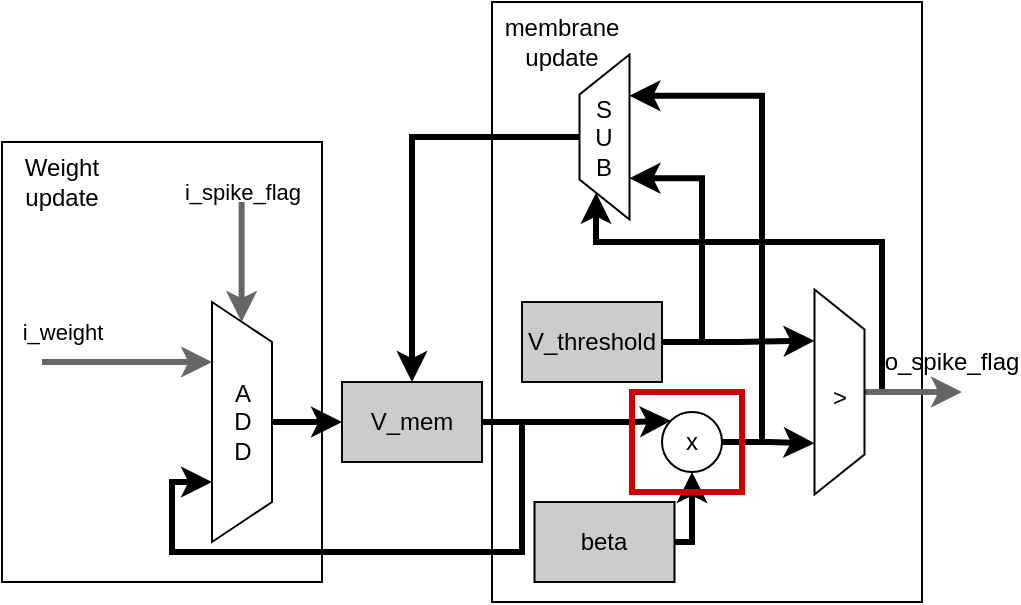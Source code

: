 <mxfile version="24.7.10">
  <diagram name="Page-1" id="s955rjKYIgd6T8PoFrvv">
    <mxGraphModel dx="682" dy="436" grid="1" gridSize="5" guides="1" tooltips="1" connect="1" arrows="1" fold="1" page="1" pageScale="1" pageWidth="850" pageHeight="1100" math="0" shadow="0">
      <root>
        <mxCell id="0" />
        <mxCell id="1" parent="0" />
        <mxCell id="9LbVqNVVqpxAe8NnLPx7-43" value="" style="rounded=0;whiteSpace=wrap;html=1;fillColor=none;" parent="1" vertex="1">
          <mxGeometry x="300" y="30" width="215" height="300" as="geometry" />
        </mxCell>
        <mxCell id="9LbVqNVVqpxAe8NnLPx7-17" value="" style="rounded=0;whiteSpace=wrap;html=1;fillColor=none;" parent="1" vertex="1">
          <mxGeometry x="55" y="100" width="160" height="220" as="geometry" />
        </mxCell>
        <mxCell id="9LbVqNVVqpxAe8NnLPx7-6" style="edgeStyle=orthogonalEdgeStyle;rounded=0;orthogonalLoop=1;jettySize=auto;html=1;entryX=0;entryY=0.5;entryDx=0;entryDy=0;strokeColor=#000000;strokeWidth=3;" parent="1" source="9LbVqNVVqpxAe8NnLPx7-1" target="9LbVqNVVqpxAe8NnLPx7-5" edge="1">
          <mxGeometry relative="1" as="geometry" />
        </mxCell>
        <mxCell id="9LbVqNVVqpxAe8NnLPx7-1" value="" style="shape=trapezoid;perimeter=trapezoidPerimeter;whiteSpace=wrap;html=1;fixedSize=1;rotation=90;fillColor=none;" parent="1" vertex="1">
          <mxGeometry x="115" y="225" width="120" height="30" as="geometry" />
        </mxCell>
        <mxCell id="9LbVqNVVqpxAe8NnLPx7-2" value="&lt;div&gt;A&lt;/div&gt;&lt;div&gt;D&lt;/div&gt;&lt;div&gt;D&lt;br&gt;&lt;/div&gt;" style="text;html=1;align=center;verticalAlign=middle;whiteSpace=wrap;rounded=0;" parent="1" vertex="1">
          <mxGeometry x="167.5" y="225" width="15" height="30" as="geometry" />
        </mxCell>
        <mxCell id="9LbVqNVVqpxAe8NnLPx7-26" style="edgeStyle=orthogonalEdgeStyle;rounded=0;orthogonalLoop=1;jettySize=auto;html=1;exitX=1;exitY=0.5;exitDx=0;exitDy=0;entryX=0.75;entryY=1;entryDx=0;entryDy=0;strokeColor=#000000;strokeWidth=3;" parent="1" source="9LbVqNVVqpxAe8NnLPx7-3" target="9LbVqNVVqpxAe8NnLPx7-20" edge="1">
          <mxGeometry relative="1" as="geometry" />
        </mxCell>
        <mxCell id="9LbVqNVVqpxAe8NnLPx7-37" style="edgeStyle=orthogonalEdgeStyle;rounded=0;orthogonalLoop=1;jettySize=auto;html=1;exitX=1;exitY=0.5;exitDx=0;exitDy=0;entryX=0.75;entryY=1;entryDx=0;entryDy=0;strokeColor=#000000;strokeWidth=3;" parent="1" source="9LbVqNVVqpxAe8NnLPx7-3" target="9LbVqNVVqpxAe8NnLPx7-29" edge="1">
          <mxGeometry relative="1" as="geometry" />
        </mxCell>
        <mxCell id="9LbVqNVVqpxAe8NnLPx7-3" value="x" style="ellipse;whiteSpace=wrap;html=1;aspect=fixed;fillColor=none;" parent="1" vertex="1">
          <mxGeometry x="385" y="235" width="30" height="30" as="geometry" />
        </mxCell>
        <mxCell id="9LbVqNVVqpxAe8NnLPx7-7" style="edgeStyle=orthogonalEdgeStyle;rounded=0;orthogonalLoop=1;jettySize=auto;html=1;exitX=1;exitY=0.5;exitDx=0;exitDy=0;entryX=0.75;entryY=1;entryDx=0;entryDy=0;strokeColor=#000000;strokeWidth=3;" parent="1" source="9LbVqNVVqpxAe8NnLPx7-5" target="9LbVqNVVqpxAe8NnLPx7-1" edge="1">
          <mxGeometry relative="1" as="geometry">
            <Array as="points">
              <mxPoint x="315" y="240" />
              <mxPoint x="315" y="305" />
              <mxPoint x="140" y="305" />
              <mxPoint x="140" y="270" />
            </Array>
          </mxGeometry>
        </mxCell>
        <mxCell id="9LbVqNVVqpxAe8NnLPx7-14" style="edgeStyle=orthogonalEdgeStyle;rounded=0;orthogonalLoop=1;jettySize=auto;html=1;exitX=1;exitY=0.5;exitDx=0;exitDy=0;entryX=0;entryY=0;entryDx=0;entryDy=0;strokeColor=#000000;strokeWidth=3;" parent="1" source="9LbVqNVVqpxAe8NnLPx7-5" target="9LbVqNVVqpxAe8NnLPx7-3" edge="1">
          <mxGeometry relative="1" as="geometry">
            <Array as="points">
              <mxPoint x="369" y="240" />
            </Array>
          </mxGeometry>
        </mxCell>
        <mxCell id="9LbVqNVVqpxAe8NnLPx7-5" value="V_mem" style="rounded=0;whiteSpace=wrap;html=1;fillColor=#CCCCCC;" parent="1" vertex="1">
          <mxGeometry x="225" y="220" width="70" height="40" as="geometry" />
        </mxCell>
        <mxCell id="9LbVqNVVqpxAe8NnLPx7-8" value="" style="endArrow=classic;html=1;rounded=0;entryX=0.25;entryY=1;entryDx=0;entryDy=0;fillColor=#d5e8d4;strokeColor=#666666;strokeWidth=3;" parent="1" target="9LbVqNVVqpxAe8NnLPx7-1" edge="1">
          <mxGeometry width="50" height="50" relative="1" as="geometry">
            <mxPoint x="75" y="210" as="sourcePoint" />
            <mxPoint x="105" y="195" as="targetPoint" />
          </mxGeometry>
        </mxCell>
        <mxCell id="9LbVqNVVqpxAe8NnLPx7-9" value="i_weight" style="edgeLabel;html=1;align=center;verticalAlign=middle;resizable=0;points=[];labelBackgroundColor=none;" parent="9LbVqNVVqpxAe8NnLPx7-8" vertex="1" connectable="0">
          <mxGeometry x="-0.741" y="-2" relative="1" as="geometry">
            <mxPoint x="-1" y="-17" as="offset" />
          </mxGeometry>
        </mxCell>
        <mxCell id="9LbVqNVVqpxAe8NnLPx7-10" value="" style="endArrow=classic;html=1;rounded=0;strokeColor=#666666;strokeWidth=3;" parent="1" edge="1">
          <mxGeometry width="50" height="50" relative="1" as="geometry">
            <mxPoint x="174.8" y="130" as="sourcePoint" />
            <mxPoint x="174.8" y="190" as="targetPoint" />
          </mxGeometry>
        </mxCell>
        <mxCell id="9LbVqNVVqpxAe8NnLPx7-11" value="i_spike_flag" style="edgeLabel;html=1;align=center;verticalAlign=middle;resizable=0;points=[];labelBackgroundColor=none;" parent="9LbVqNVVqpxAe8NnLPx7-10" vertex="1" connectable="0">
          <mxGeometry x="-0.627" y="-1" relative="1" as="geometry">
            <mxPoint x="1" y="-16" as="offset" />
          </mxGeometry>
        </mxCell>
        <mxCell id="9LbVqNVVqpxAe8NnLPx7-41" style="edgeStyle=orthogonalEdgeStyle;rounded=0;orthogonalLoop=1;jettySize=auto;html=1;exitX=1;exitY=0.5;exitDx=0;exitDy=0;entryX=0.5;entryY=1;entryDx=0;entryDy=0;strokeColor=#000000;strokeWidth=3;" parent="1" source="9LbVqNVVqpxAe8NnLPx7-12" target="9LbVqNVVqpxAe8NnLPx7-3" edge="1">
          <mxGeometry relative="1" as="geometry" />
        </mxCell>
        <mxCell id="9LbVqNVVqpxAe8NnLPx7-12" value="beta" style="rounded=0;whiteSpace=wrap;html=1;fillColor=#CCCCCC;" parent="1" vertex="1">
          <mxGeometry x="321.25" y="280" width="70" height="40" as="geometry" />
        </mxCell>
        <mxCell id="9LbVqNVVqpxAe8NnLPx7-27" style="edgeStyle=orthogonalEdgeStyle;rounded=0;orthogonalLoop=1;jettySize=auto;html=1;exitX=1;exitY=0.5;exitDx=0;exitDy=0;entryX=0.25;entryY=1;entryDx=0;entryDy=0;strokeColor=#000000;strokeWidth=3;" parent="1" source="9LbVqNVVqpxAe8NnLPx7-19" target="9LbVqNVVqpxAe8NnLPx7-20" edge="1">
          <mxGeometry relative="1" as="geometry" />
        </mxCell>
        <mxCell id="9LbVqNVVqpxAe8NnLPx7-36" style="edgeStyle=orthogonalEdgeStyle;rounded=0;orthogonalLoop=1;jettySize=auto;html=1;exitX=1;exitY=0.5;exitDx=0;exitDy=0;entryX=0.25;entryY=1;entryDx=0;entryDy=0;strokeColor=#000000;strokeWidth=3;" parent="1" source="9LbVqNVVqpxAe8NnLPx7-19" target="9LbVqNVVqpxAe8NnLPx7-29" edge="1">
          <mxGeometry relative="1" as="geometry" />
        </mxCell>
        <mxCell id="9LbVqNVVqpxAe8NnLPx7-19" value="V_threshold" style="rounded=0;whiteSpace=wrap;html=1;fillColor=#CCCCCC;" parent="1" vertex="1">
          <mxGeometry x="315" y="180" width="70" height="40" as="geometry" />
        </mxCell>
        <mxCell id="9LbVqNVVqpxAe8NnLPx7-32" style="edgeStyle=orthogonalEdgeStyle;rounded=0;orthogonalLoop=1;jettySize=auto;html=1;entryX=0;entryY=0.25;entryDx=0;entryDy=0;exitX=0.5;exitY=0;exitDx=0;exitDy=0;strokeColor=#000000;strokeWidth=3;" parent="1" source="9LbVqNVVqpxAe8NnLPx7-20" target="9LbVqNVVqpxAe8NnLPx7-29" edge="1">
          <mxGeometry relative="1" as="geometry">
            <Array as="points">
              <mxPoint x="495" y="225" />
              <mxPoint x="495" y="150" />
              <mxPoint x="352" y="150" />
            </Array>
          </mxGeometry>
        </mxCell>
        <mxCell id="9LbVqNVVqpxAe8NnLPx7-38" style="edgeStyle=orthogonalEdgeStyle;rounded=0;orthogonalLoop=1;jettySize=auto;html=1;exitX=0.5;exitY=0;exitDx=0;exitDy=0;strokeColor=#666666;strokeWidth=3;" parent="1" source="9LbVqNVVqpxAe8NnLPx7-20" edge="1">
          <mxGeometry relative="1" as="geometry">
            <mxPoint x="535" y="225" as="targetPoint" />
          </mxGeometry>
        </mxCell>
        <mxCell id="9LbVqNVVqpxAe8NnLPx7-20" value="" style="shape=trapezoid;perimeter=trapezoidPerimeter;whiteSpace=wrap;html=1;fixedSize=1;rotation=90;fillColor=none;" parent="1" vertex="1">
          <mxGeometry x="422.5" y="212.5" width="102.5" height="25" as="geometry" />
        </mxCell>
        <mxCell id="9LbVqNVVqpxAe8NnLPx7-21" value="&amp;gt;" style="text;html=1;align=center;verticalAlign=middle;whiteSpace=wrap;rounded=0;" parent="1" vertex="1">
          <mxGeometry x="443.75" y="212.5" width="60" height="30" as="geometry" />
        </mxCell>
        <mxCell id="9LbVqNVVqpxAe8NnLPx7-31" style="edgeStyle=orthogonalEdgeStyle;rounded=0;orthogonalLoop=1;jettySize=auto;html=1;exitX=0.5;exitY=0;exitDx=0;exitDy=0;entryX=0.5;entryY=0;entryDx=0;entryDy=0;strokeColor=#000000;strokeWidth=3;" parent="1" source="9LbVqNVVqpxAe8NnLPx7-29" target="9LbVqNVVqpxAe8NnLPx7-5" edge="1">
          <mxGeometry relative="1" as="geometry" />
        </mxCell>
        <mxCell id="9LbVqNVVqpxAe8NnLPx7-29" value="" style="shape=trapezoid;perimeter=trapezoidPerimeter;whiteSpace=wrap;html=1;fixedSize=1;rotation=-90;fillColor=none;" parent="1" vertex="1">
          <mxGeometry x="315" y="85" width="82.5" height="25" as="geometry" />
        </mxCell>
        <mxCell id="9LbVqNVVqpxAe8NnLPx7-39" value="&lt;div&gt;S&lt;/div&gt;&lt;div&gt;U&lt;/div&gt;&lt;div&gt;B&lt;br&gt;&lt;/div&gt;" style="text;html=1;align=center;verticalAlign=middle;whiteSpace=wrap;rounded=0;" parent="1" vertex="1">
          <mxGeometry x="326.25" y="82.5" width="60" height="30" as="geometry" />
        </mxCell>
        <mxCell id="9LbVqNVVqpxAe8NnLPx7-40" value="o_spike_flag" style="text;html=1;align=center;verticalAlign=middle;whiteSpace=wrap;rounded=0;" parent="1" vertex="1">
          <mxGeometry x="500" y="195" width="60" height="30" as="geometry" />
        </mxCell>
        <mxCell id="9LbVqNVVqpxAe8NnLPx7-42" value="Weight update" style="text;html=1;align=center;verticalAlign=middle;whiteSpace=wrap;rounded=0;" parent="1" vertex="1">
          <mxGeometry x="55" y="105" width="60" height="30" as="geometry" />
        </mxCell>
        <mxCell id="9LbVqNVVqpxAe8NnLPx7-44" value="membrane update" style="text;html=1;align=center;verticalAlign=middle;whiteSpace=wrap;rounded=0;" parent="1" vertex="1">
          <mxGeometry x="305" y="35" width="60" height="30" as="geometry" />
        </mxCell>
        <mxCell id="9LbVqNVVqpxAe8NnLPx7-46" value="" style="rounded=0;whiteSpace=wrap;html=1;fillColor=none;strokeColor=#CC0000;strokeWidth=3;" parent="1" vertex="1">
          <mxGeometry x="370" y="225" width="55" height="50" as="geometry" />
        </mxCell>
      </root>
    </mxGraphModel>
  </diagram>
</mxfile>
